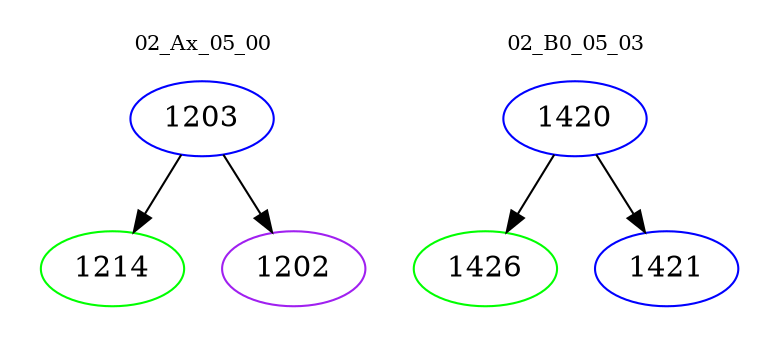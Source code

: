 digraph{
subgraph cluster_0 {
color = white
label = "02_Ax_05_00";
fontsize=10;
T0_1203 [label="1203", color="blue"]
T0_1203 -> T0_1214 [color="black"]
T0_1214 [label="1214", color="green"]
T0_1203 -> T0_1202 [color="black"]
T0_1202 [label="1202", color="purple"]
}
subgraph cluster_1 {
color = white
label = "02_B0_05_03";
fontsize=10;
T1_1420 [label="1420", color="blue"]
T1_1420 -> T1_1426 [color="black"]
T1_1426 [label="1426", color="green"]
T1_1420 -> T1_1421 [color="black"]
T1_1421 [label="1421", color="blue"]
}
}
